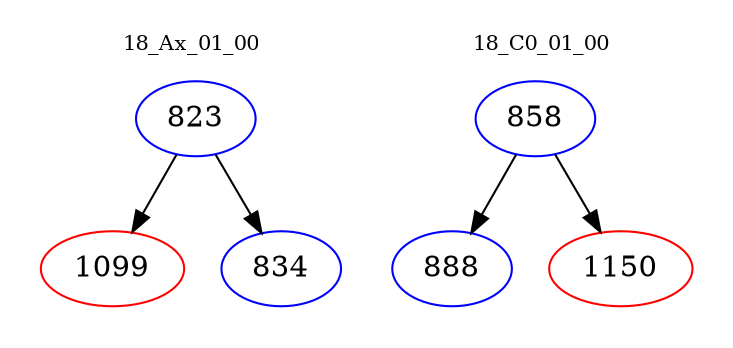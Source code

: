 digraph{
subgraph cluster_0 {
color = white
label = "18_Ax_01_00";
fontsize=10;
T0_823 [label="823", color="blue"]
T0_823 -> T0_1099 [color="black"]
T0_1099 [label="1099", color="red"]
T0_823 -> T0_834 [color="black"]
T0_834 [label="834", color="blue"]
}
subgraph cluster_1 {
color = white
label = "18_C0_01_00";
fontsize=10;
T1_858 [label="858", color="blue"]
T1_858 -> T1_888 [color="black"]
T1_888 [label="888", color="blue"]
T1_858 -> T1_1150 [color="black"]
T1_1150 [label="1150", color="red"]
}
}
